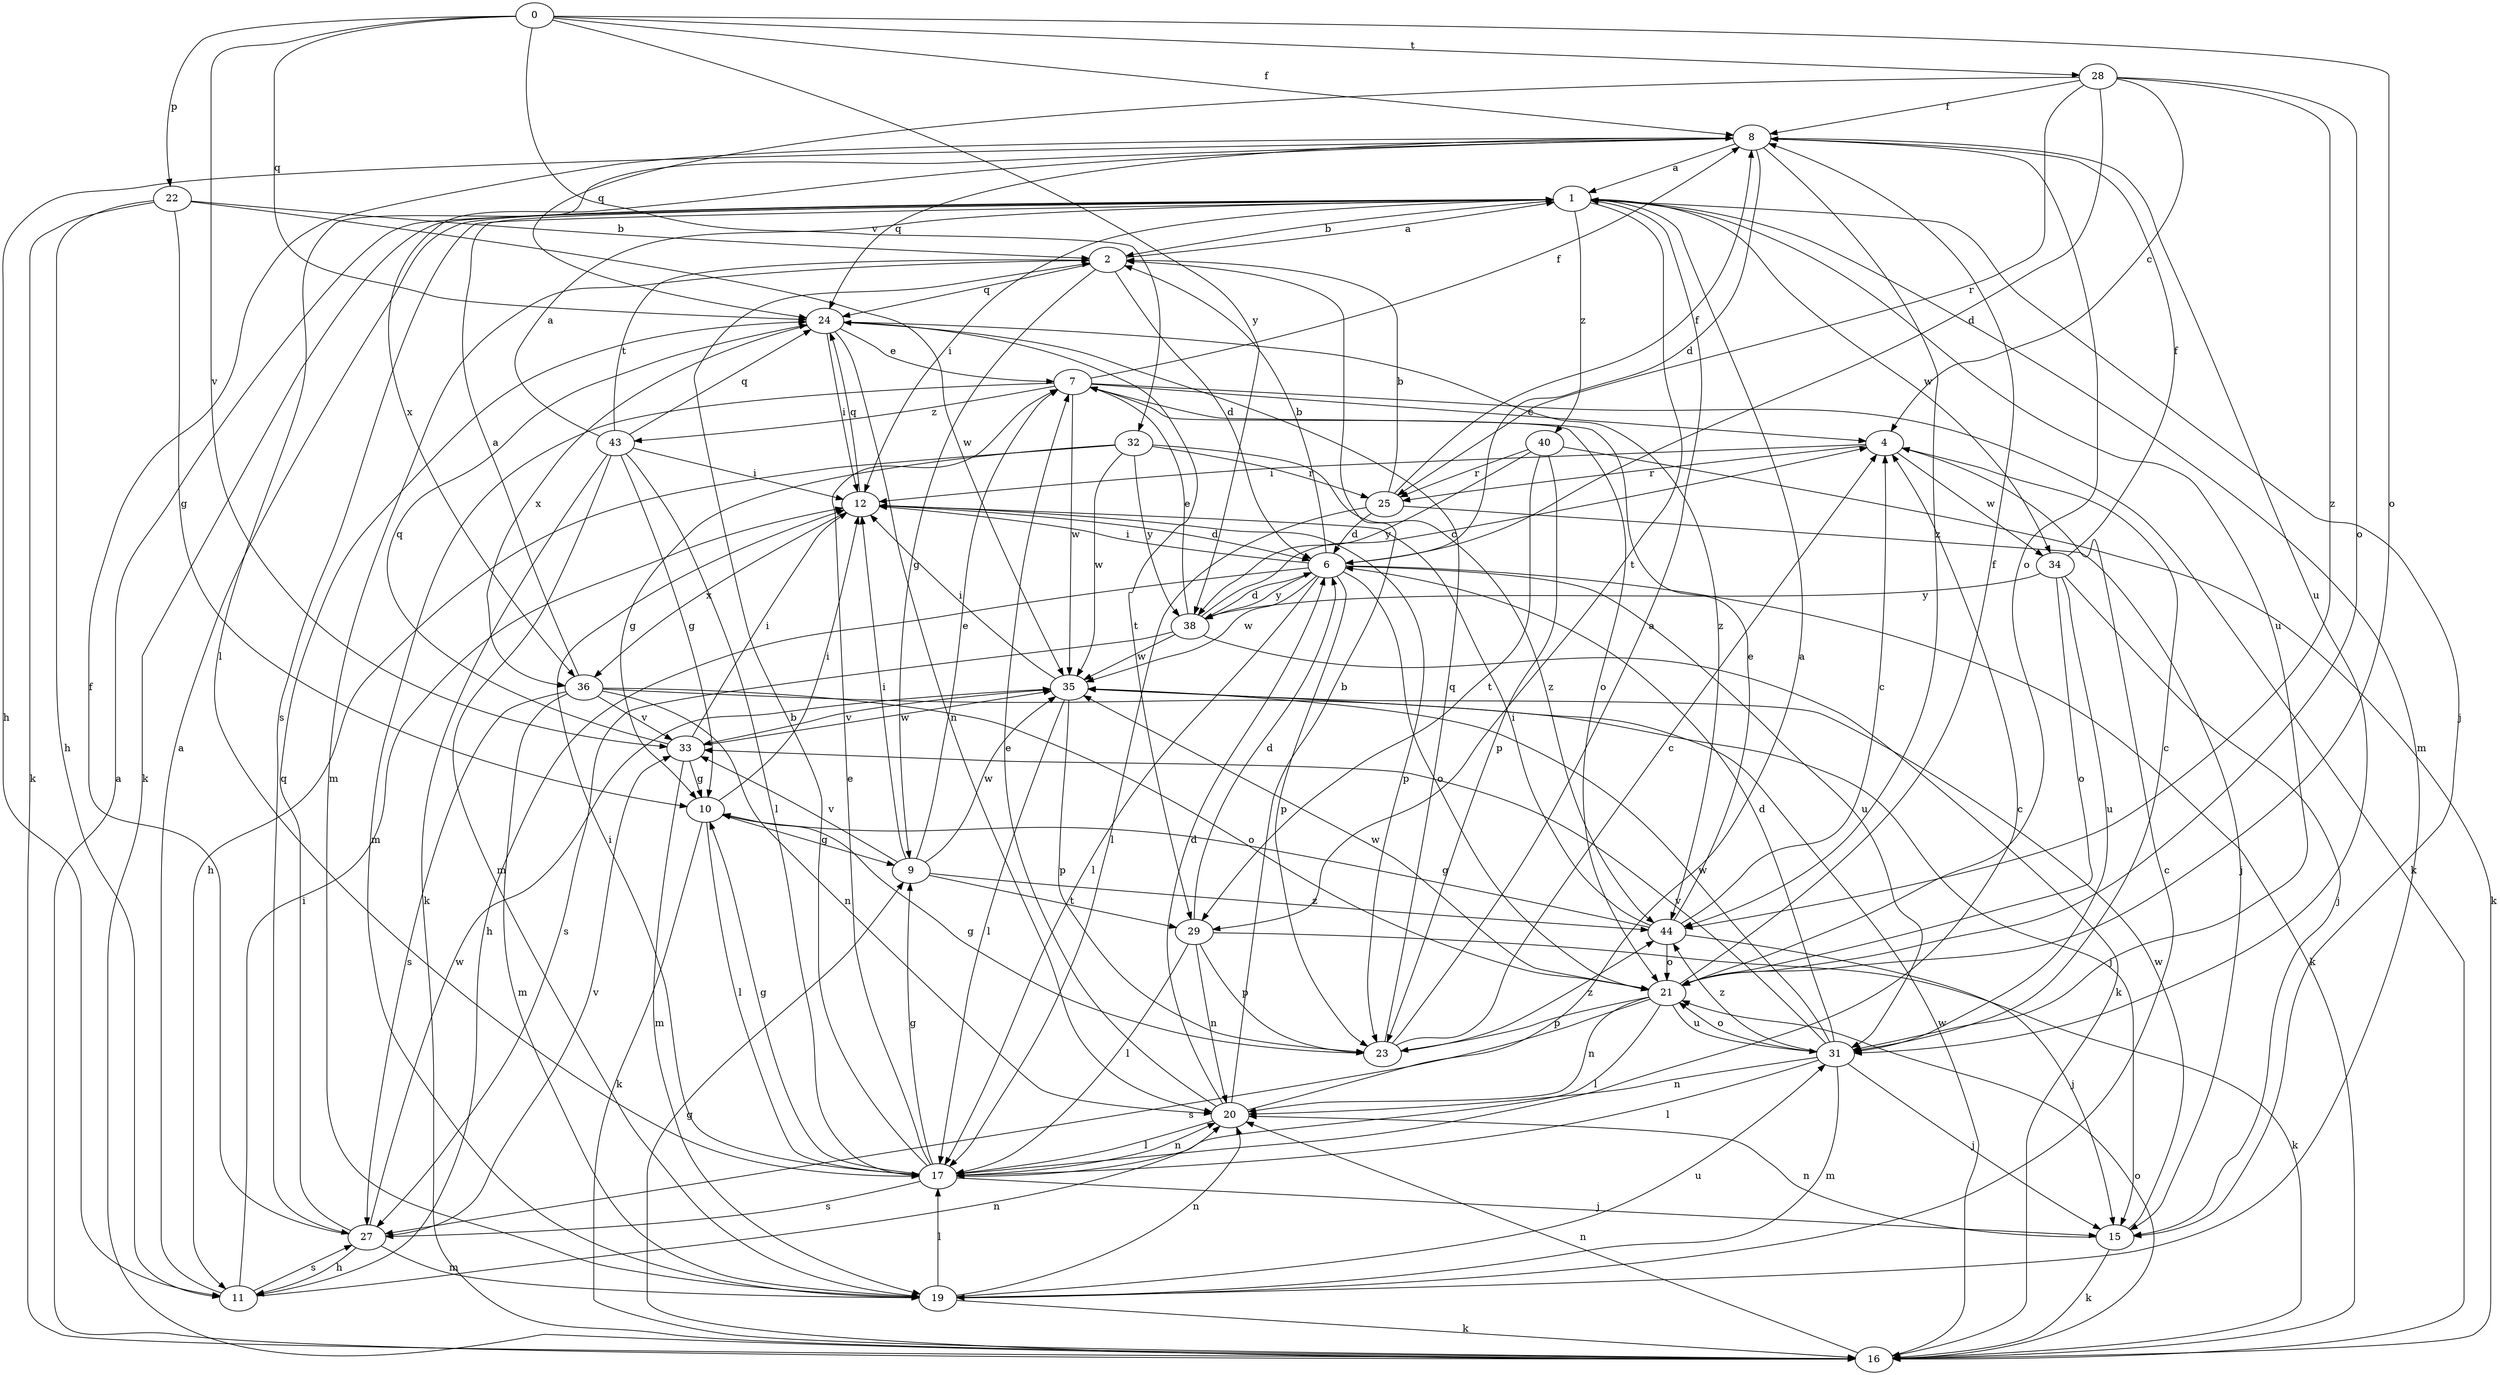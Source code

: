 strict digraph  {
0;
1;
2;
4;
6;
7;
8;
9;
10;
11;
12;
15;
16;
17;
19;
20;
21;
22;
23;
24;
25;
27;
28;
29;
31;
32;
33;
34;
35;
36;
38;
40;
43;
44;
0 -> 8  [label=f];
0 -> 21  [label=o];
0 -> 22  [label=p];
0 -> 24  [label=q];
0 -> 28  [label=t];
0 -> 32  [label=v];
0 -> 33  [label=v];
0 -> 38  [label=y];
1 -> 2  [label=b];
1 -> 12  [label=i];
1 -> 15  [label=j];
1 -> 16  [label=k];
1 -> 19  [label=m];
1 -> 27  [label=s];
1 -> 29  [label=t];
1 -> 31  [label=u];
1 -> 34  [label=w];
1 -> 40  [label=z];
2 -> 1  [label=a];
2 -> 6  [label=d];
2 -> 9  [label=g];
2 -> 19  [label=m];
2 -> 24  [label=q];
4 -> 12  [label=i];
4 -> 25  [label=r];
4 -> 34  [label=w];
6 -> 2  [label=b];
6 -> 11  [label=h];
6 -> 12  [label=i];
6 -> 16  [label=k];
6 -> 17  [label=l];
6 -> 21  [label=o];
6 -> 23  [label=p];
6 -> 31  [label=u];
6 -> 35  [label=w];
6 -> 38  [label=y];
7 -> 4  [label=c];
7 -> 8  [label=f];
7 -> 16  [label=k];
7 -> 19  [label=m];
7 -> 21  [label=o];
7 -> 35  [label=w];
7 -> 43  [label=z];
8 -> 1  [label=a];
8 -> 6  [label=d];
8 -> 11  [label=h];
8 -> 17  [label=l];
8 -> 21  [label=o];
8 -> 24  [label=q];
8 -> 31  [label=u];
8 -> 36  [label=x];
8 -> 44  [label=z];
9 -> 7  [label=e];
9 -> 12  [label=i];
9 -> 29  [label=t];
9 -> 33  [label=v];
9 -> 35  [label=w];
9 -> 44  [label=z];
10 -> 9  [label=g];
10 -> 12  [label=i];
10 -> 16  [label=k];
10 -> 17  [label=l];
11 -> 1  [label=a];
11 -> 12  [label=i];
11 -> 20  [label=n];
11 -> 27  [label=s];
12 -> 6  [label=d];
12 -> 23  [label=p];
12 -> 24  [label=q];
12 -> 36  [label=x];
15 -> 16  [label=k];
15 -> 20  [label=n];
15 -> 35  [label=w];
16 -> 1  [label=a];
16 -> 9  [label=g];
16 -> 20  [label=n];
16 -> 21  [label=o];
16 -> 35  [label=w];
17 -> 2  [label=b];
17 -> 4  [label=c];
17 -> 7  [label=e];
17 -> 9  [label=g];
17 -> 10  [label=g];
17 -> 12  [label=i];
17 -> 15  [label=j];
17 -> 20  [label=n];
17 -> 27  [label=s];
19 -> 4  [label=c];
19 -> 16  [label=k];
19 -> 17  [label=l];
19 -> 20  [label=n];
19 -> 31  [label=u];
20 -> 1  [label=a];
20 -> 2  [label=b];
20 -> 6  [label=d];
20 -> 7  [label=e];
20 -> 17  [label=l];
21 -> 8  [label=f];
21 -> 17  [label=l];
21 -> 20  [label=n];
21 -> 23  [label=p];
21 -> 27  [label=s];
21 -> 31  [label=u];
21 -> 35  [label=w];
22 -> 2  [label=b];
22 -> 10  [label=g];
22 -> 11  [label=h];
22 -> 16  [label=k];
22 -> 35  [label=w];
23 -> 1  [label=a];
23 -> 4  [label=c];
23 -> 10  [label=g];
23 -> 24  [label=q];
23 -> 44  [label=z];
24 -> 7  [label=e];
24 -> 12  [label=i];
24 -> 20  [label=n];
24 -> 29  [label=t];
24 -> 36  [label=x];
24 -> 44  [label=z];
25 -> 2  [label=b];
25 -> 6  [label=d];
25 -> 8  [label=f];
25 -> 15  [label=j];
25 -> 17  [label=l];
27 -> 8  [label=f];
27 -> 11  [label=h];
27 -> 19  [label=m];
27 -> 24  [label=q];
27 -> 33  [label=v];
27 -> 35  [label=w];
28 -> 4  [label=c];
28 -> 6  [label=d];
28 -> 8  [label=f];
28 -> 21  [label=o];
28 -> 24  [label=q];
28 -> 25  [label=r];
28 -> 44  [label=z];
29 -> 6  [label=d];
29 -> 16  [label=k];
29 -> 17  [label=l];
29 -> 20  [label=n];
29 -> 23  [label=p];
31 -> 4  [label=c];
31 -> 6  [label=d];
31 -> 15  [label=j];
31 -> 17  [label=l];
31 -> 19  [label=m];
31 -> 20  [label=n];
31 -> 21  [label=o];
31 -> 33  [label=v];
31 -> 35  [label=w];
31 -> 44  [label=z];
32 -> 10  [label=g];
32 -> 11  [label=h];
32 -> 25  [label=r];
32 -> 35  [label=w];
32 -> 38  [label=y];
32 -> 44  [label=z];
33 -> 10  [label=g];
33 -> 12  [label=i];
33 -> 19  [label=m];
33 -> 24  [label=q];
33 -> 35  [label=w];
34 -> 8  [label=f];
34 -> 15  [label=j];
34 -> 21  [label=o];
34 -> 31  [label=u];
34 -> 38  [label=y];
35 -> 12  [label=i];
35 -> 17  [label=l];
35 -> 23  [label=p];
35 -> 33  [label=v];
36 -> 1  [label=a];
36 -> 15  [label=j];
36 -> 19  [label=m];
36 -> 20  [label=n];
36 -> 21  [label=o];
36 -> 27  [label=s];
36 -> 33  [label=v];
38 -> 4  [label=c];
38 -> 6  [label=d];
38 -> 7  [label=e];
38 -> 16  [label=k];
38 -> 27  [label=s];
38 -> 35  [label=w];
40 -> 16  [label=k];
40 -> 23  [label=p];
40 -> 25  [label=r];
40 -> 29  [label=t];
40 -> 38  [label=y];
43 -> 1  [label=a];
43 -> 10  [label=g];
43 -> 12  [label=i];
43 -> 16  [label=k];
43 -> 17  [label=l];
43 -> 19  [label=m];
43 -> 24  [label=q];
43 -> 2  [label=t];
44 -> 4  [label=c];
44 -> 7  [label=e];
44 -> 10  [label=g];
44 -> 12  [label=i];
44 -> 15  [label=j];
44 -> 21  [label=o];
}
